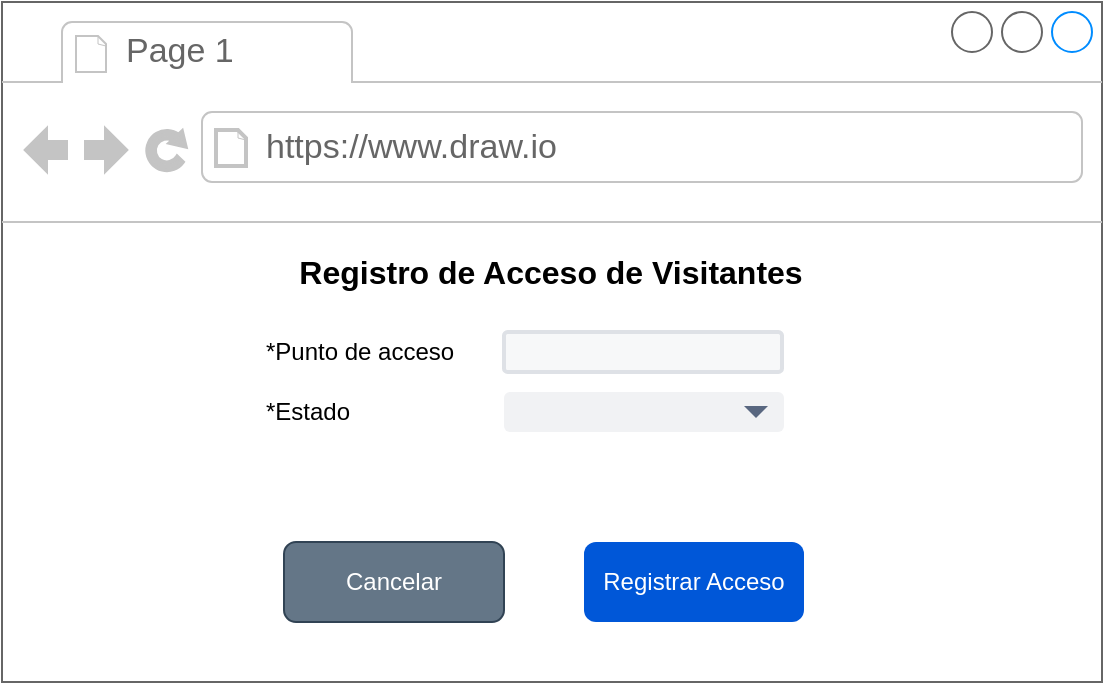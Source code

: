 <mxfile version="28.2.7" pages="2">
  <diagram name="Página-1" id="JzJdHi8dHisr5Pc3fYV6">
    <mxGraphModel dx="1042" dy="527" grid="1" gridSize="10" guides="1" tooltips="1" connect="1" arrows="1" fold="1" page="1" pageScale="1" pageWidth="827" pageHeight="1169" math="0" shadow="0">
      <root>
        <mxCell id="0" />
        <mxCell id="1" parent="0" />
        <mxCell id="WpMGEelI_CmXNkZeMsz0-1" value="" style="strokeWidth=1;shadow=0;dashed=0;align=center;html=1;shape=mxgraph.mockup.containers.browserWindow;rSize=0;strokeColor=#666666;strokeColor2=#008cff;strokeColor3=#c4c4c4;mainText=,;recursiveResize=0;" vertex="1" parent="1">
          <mxGeometry x="139" y="80" width="550" height="340" as="geometry" />
        </mxCell>
        <mxCell id="WpMGEelI_CmXNkZeMsz0-2" value="Page 1" style="strokeWidth=1;shadow=0;dashed=0;align=center;html=1;shape=mxgraph.mockup.containers.anchor;fontSize=17;fontColor=#666666;align=left;whiteSpace=wrap;" vertex="1" parent="WpMGEelI_CmXNkZeMsz0-1">
          <mxGeometry x="60" y="12" width="110" height="26" as="geometry" />
        </mxCell>
        <mxCell id="WpMGEelI_CmXNkZeMsz0-3" value="https://www.draw.io" style="strokeWidth=1;shadow=0;dashed=0;align=center;html=1;shape=mxgraph.mockup.containers.anchor;rSize=0;fontSize=17;fontColor=#666666;align=left;" vertex="1" parent="WpMGEelI_CmXNkZeMsz0-1">
          <mxGeometry x="130" y="60" width="250" height="26" as="geometry" />
        </mxCell>
        <mxCell id="WpMGEelI_CmXNkZeMsz0-4" value="&lt;font style=&quot;font-size: 16px;&quot;&gt;&lt;b&gt;Registro de Acceso de Visitantes&lt;/b&gt;&lt;/font&gt;" style="text;html=1;whiteSpace=wrap;strokeColor=none;fillColor=none;align=center;verticalAlign=middle;rounded=0;" vertex="1" parent="WpMGEelI_CmXNkZeMsz0-1">
          <mxGeometry x="122" y="120" width="305" height="30" as="geometry" />
        </mxCell>
        <mxCell id="WpMGEelI_CmXNkZeMsz0-5" value="*Punto de acceso" style="text;html=1;whiteSpace=wrap;strokeColor=none;fillColor=none;align=left;verticalAlign=middle;rounded=0;" vertex="1" parent="WpMGEelI_CmXNkZeMsz0-1">
          <mxGeometry x="130" y="160" width="110" height="30" as="geometry" />
        </mxCell>
        <mxCell id="WpMGEelI_CmXNkZeMsz0-6" value="*Estado" style="text;html=1;whiteSpace=wrap;strokeColor=none;fillColor=none;align=left;verticalAlign=middle;rounded=0;" vertex="1" parent="WpMGEelI_CmXNkZeMsz0-1">
          <mxGeometry x="130" y="190" width="110" height="30" as="geometry" />
        </mxCell>
        <mxCell id="WpMGEelI_CmXNkZeMsz0-7" value="" style="rounded=1;fillColor=#F1F2F4;strokeColor=none;html=1;whiteSpace=wrap;fontColor=#596780;align=left;fontSize=12;spacingLeft=10;sketch=0;" vertex="1" parent="WpMGEelI_CmXNkZeMsz0-1">
          <mxGeometry x="251" y="195" width="140" height="20" as="geometry" />
        </mxCell>
        <mxCell id="WpMGEelI_CmXNkZeMsz0-8" value="" style="shape=triangle;direction=south;fillColor=#596780;strokeColor=none;html=1;sketch=0;" vertex="1" parent="WpMGEelI_CmXNkZeMsz0-7">
          <mxGeometry x="1" y="0.5" width="12" height="6" relative="1" as="geometry">
            <mxPoint x="-20" y="-3" as="offset" />
          </mxGeometry>
        </mxCell>
        <mxCell id="WpMGEelI_CmXNkZeMsz0-9" value="" style="rounded=1;arcSize=9;fillColor=#F7F8F9;align=left;spacingLeft=5;strokeColor=#DEE1E6;html=1;strokeWidth=2;fontColor=#596780;fontSize=12" vertex="1" parent="WpMGEelI_CmXNkZeMsz0-1">
          <mxGeometry x="251" y="165" width="139" height="20" as="geometry" />
        </mxCell>
        <mxCell id="WpMGEelI_CmXNkZeMsz0-10" value="Registrar Acceso" style="rounded=1;fillColor=#0057D8;strokeColor=none;html=1;whiteSpace=wrap;fontColor=#ffffff;align=center;verticalAlign=middle;fontStyle=0;fontSize=12;sketch=0;" vertex="1" parent="WpMGEelI_CmXNkZeMsz0-1">
          <mxGeometry x="291" y="270" width="110" height="40" as="geometry" />
        </mxCell>
        <mxCell id="WpMGEelI_CmXNkZeMsz0-11" value="Cancelar" style="rounded=1;fillColor=#647687;strokeColor=#314354;html=1;whiteSpace=wrap;align=center;verticalAlign=middle;fontStyle=0;fontSize=12;sketch=0;fontColor=#ffffff;" vertex="1" parent="WpMGEelI_CmXNkZeMsz0-1">
          <mxGeometry x="141" y="270" width="110" height="40" as="geometry" />
        </mxCell>
      </root>
    </mxGraphModel>
  </diagram>
  <diagram id="rdWqlpuGd29dg_N-3aoj" name="Página-2">
    <mxGraphModel dx="1042" dy="527" grid="1" gridSize="10" guides="1" tooltips="1" connect="1" arrows="1" fold="1" page="1" pageScale="1" pageWidth="827" pageHeight="1169" math="0" shadow="0">
      <root>
        <mxCell id="0" />
        <mxCell id="1" parent="0" />
      </root>
    </mxGraphModel>
  </diagram>
</mxfile>
